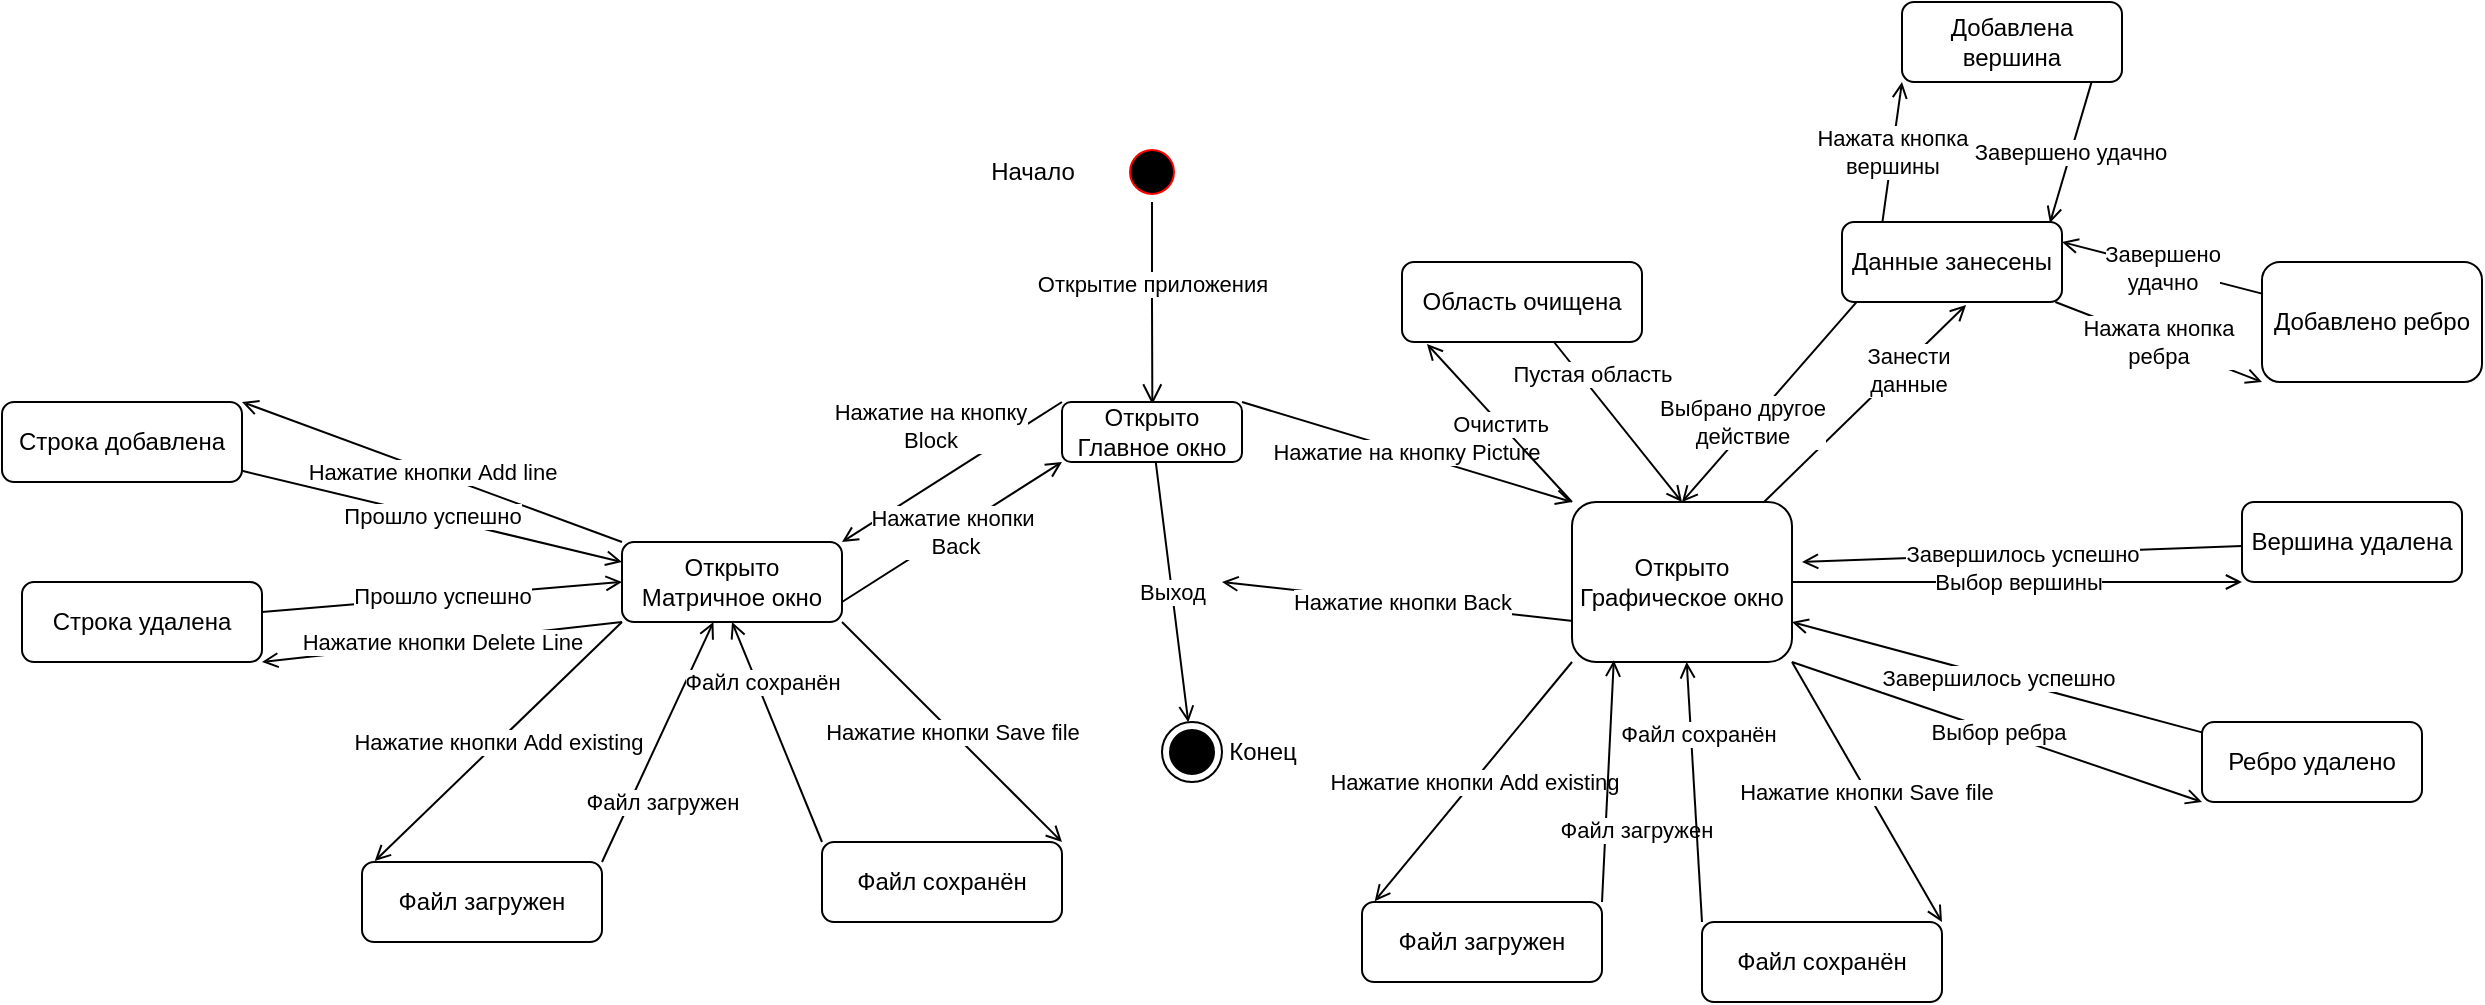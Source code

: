 <mxfile version="20.2.8" type="github"><diagram id="97axSmixwr6T_G8Pf59R" name="Page-1"><mxGraphModel dx="2250" dy="1874" grid="1" gridSize="10" guides="1" tooltips="1" connect="1" arrows="1" fold="1" page="1" pageScale="1" pageWidth="850" pageHeight="1100" math="0" shadow="0"><root><mxCell id="0"/><mxCell id="1" parent="0"/><mxCell id="hmTDp0po6lXCsrwcdMc9-1" value="" style="ellipse;html=1;shape=endState;fillColor=#000000;strokeColor=#000000;" vertex="1" parent="1"><mxGeometry x="220" y="300" width="30" height="30" as="geometry"/></mxCell><mxCell id="hmTDp0po6lXCsrwcdMc9-3" value="" style="ellipse;html=1;shape=startState;fillColor=#000000;strokeColor=#ff0000;" vertex="1" parent="1"><mxGeometry x="200" y="10" width="30" height="30" as="geometry"/></mxCell><mxCell id="hmTDp0po6lXCsrwcdMc9-4" value="Открытие приложения" style="edgeStyle=orthogonalEdgeStyle;html=1;verticalAlign=bottom;endArrow=open;endSize=8;strokeColor=#000000;rounded=0;entryX=0.502;entryY=0.042;entryDx=0;entryDy=0;entryPerimeter=0;" edge="1" source="hmTDp0po6lXCsrwcdMc9-3" parent="1" target="hmTDp0po6lXCsrwcdMc9-8"><mxGeometry relative="1" as="geometry"><mxPoint x="205" y="190" as="targetPoint"/></mxGeometry></mxCell><mxCell id="hmTDp0po6lXCsrwcdMc9-5" value="Начало" style="text;html=1;align=center;verticalAlign=middle;resizable=0;points=[];autosize=1;strokeColor=none;fillColor=none;" vertex="1" parent="1"><mxGeometry x="120" y="10" width="70" height="30" as="geometry"/></mxCell><mxCell id="hmTDp0po6lXCsrwcdMc9-6" value="Конец" style="text;html=1;align=center;verticalAlign=middle;resizable=0;points=[];autosize=1;strokeColor=none;fillColor=none;" vertex="1" parent="1"><mxGeometry x="240" y="300" width="60" height="30" as="geometry"/></mxCell><mxCell id="hmTDp0po6lXCsrwcdMc9-11" value="Нажатие на кнопку Picture" style="edgeStyle=none;rounded=0;orthogonalLoop=1;jettySize=auto;html=1;entryX=0;entryY=0;entryDx=0;entryDy=0;strokeColor=#000000;endArrow=open;endFill=0;exitX=1;exitY=0;exitDx=0;exitDy=0;" edge="1" parent="1" source="hmTDp0po6lXCsrwcdMc9-8" target="hmTDp0po6lXCsrwcdMc9-9"><mxGeometry relative="1" as="geometry"/></mxCell><mxCell id="hmTDp0po6lXCsrwcdMc9-12" value="&lt;div&gt;Нажатие на кнопку &lt;br&gt;&lt;/div&gt;&lt;div&gt;Block&lt;/div&gt;" style="edgeStyle=none;rounded=0;orthogonalLoop=1;jettySize=auto;html=1;entryX=1;entryY=0;entryDx=0;entryDy=0;strokeColor=#000000;endArrow=open;endFill=0;exitX=0;exitY=0;exitDx=0;exitDy=0;" edge="1" parent="1" source="hmTDp0po6lXCsrwcdMc9-8" target="hmTDp0po6lXCsrwcdMc9-10"><mxGeometry x="-0.05" y="-25" relative="1" as="geometry"><mxPoint as="offset"/></mxGeometry></mxCell><mxCell id="hmTDp0po6lXCsrwcdMc9-24" value="Выход" style="edgeStyle=none;rounded=0;orthogonalLoop=1;jettySize=auto;html=1;strokeColor=#000000;endArrow=open;endFill=0;" edge="1" parent="1" source="hmTDp0po6lXCsrwcdMc9-8" target="hmTDp0po6lXCsrwcdMc9-1"><mxGeometry relative="1" as="geometry"/></mxCell><mxCell id="hmTDp0po6lXCsrwcdMc9-8" value="Открыто Главное окно" style="rounded=1;whiteSpace=wrap;html=1;strokeColor=#000000;" vertex="1" parent="1"><mxGeometry x="170" y="140" width="90" height="30" as="geometry"/></mxCell><mxCell id="hmTDp0po6lXCsrwcdMc9-23" value="Нажатие кнопки Back" style="edgeStyle=none;rounded=0;orthogonalLoop=1;jettySize=auto;html=1;strokeColor=#000000;endArrow=open;endFill=0;exitX=0.045;exitY=0.75;exitDx=0;exitDy=0;exitPerimeter=0;" edge="1" parent="1" source="hmTDp0po6lXCsrwcdMc9-9"><mxGeometry relative="1" as="geometry"><mxPoint x="250" y="230" as="targetPoint"/></mxGeometry></mxCell><mxCell id="hmTDp0po6lXCsrwcdMc9-37" value="Очистить" style="edgeStyle=none;rounded=0;orthogonalLoop=1;jettySize=auto;html=1;entryX=0.104;entryY=1.025;entryDx=0;entryDy=0;entryPerimeter=0;strokeColor=#000000;endArrow=open;endFill=0;exitX=0;exitY=0;exitDx=0;exitDy=0;" edge="1" parent="1" source="hmTDp0po6lXCsrwcdMc9-9" target="hmTDp0po6lXCsrwcdMc9-36"><mxGeometry relative="1" as="geometry"/></mxCell><mxCell id="hmTDp0po6lXCsrwcdMc9-40" value="Выбор ребра" style="edgeStyle=none;rounded=0;orthogonalLoop=1;jettySize=auto;html=1;entryX=0;entryY=1;entryDx=0;entryDy=0;strokeColor=#000000;endArrow=open;endFill=0;exitX=1;exitY=1;exitDx=0;exitDy=0;" edge="1" parent="1" source="hmTDp0po6lXCsrwcdMc9-9" target="hmTDp0po6lXCsrwcdMc9-39"><mxGeometry relative="1" as="geometry"/></mxCell><mxCell id="hmTDp0po6lXCsrwcdMc9-49" style="edgeStyle=none;rounded=0;orthogonalLoop=1;jettySize=auto;html=1;entryX=0.564;entryY=1.037;entryDx=0;entryDy=0;strokeColor=#000000;endArrow=open;endFill=0;entryPerimeter=0;" edge="1" parent="1" source="hmTDp0po6lXCsrwcdMc9-9" target="hmTDp0po6lXCsrwcdMc9-47"><mxGeometry relative="1" as="geometry"/></mxCell><mxCell id="hmTDp0po6lXCsrwcdMc9-51" value="&lt;div&gt;Занести &lt;br&gt;&lt;/div&gt;&lt;div&gt;данные&lt;/div&gt;" style="edgeLabel;html=1;align=center;verticalAlign=middle;resizable=0;points=[];" vertex="1" connectable="0" parent="hmTDp0po6lXCsrwcdMc9-49"><mxGeometry x="0.384" y="-3" relative="1" as="geometry"><mxPoint as="offset"/></mxGeometry></mxCell><mxCell id="hmTDp0po6lXCsrwcdMc9-9" value="Открыто Графическое окно" style="rounded=1;whiteSpace=wrap;html=1;strokeColor=#000000;" vertex="1" parent="1"><mxGeometry x="425" y="190" width="110" height="80" as="geometry"/></mxCell><mxCell id="hmTDp0po6lXCsrwcdMc9-17" value="Нажатие кнопки Add line" style="edgeStyle=none;rounded=0;orthogonalLoop=1;jettySize=auto;html=1;entryX=1;entryY=0;entryDx=0;entryDy=0;strokeColor=#000000;endArrow=open;endFill=0;" edge="1" parent="1" source="hmTDp0po6lXCsrwcdMc9-10" target="hmTDp0po6lXCsrwcdMc9-13"><mxGeometry relative="1" as="geometry"><Array as="points"><mxPoint x="-50" y="210"/></Array></mxGeometry></mxCell><mxCell id="hmTDp0po6lXCsrwcdMc9-18" value="Нажатие кнопки Delete Line" style="edgeStyle=none;rounded=0;orthogonalLoop=1;jettySize=auto;html=1;entryX=1;entryY=1;entryDx=0;entryDy=0;strokeColor=#000000;endArrow=open;endFill=0;exitX=0;exitY=1;exitDx=0;exitDy=0;" edge="1" parent="1" source="hmTDp0po6lXCsrwcdMc9-10" target="hmTDp0po6lXCsrwcdMc9-14"><mxGeometry relative="1" as="geometry"/></mxCell><mxCell id="hmTDp0po6lXCsrwcdMc9-19" value="Нажатие кнопки Add existing" style="edgeStyle=none;rounded=0;orthogonalLoop=1;jettySize=auto;html=1;entryX=0.053;entryY=-0.011;entryDx=0;entryDy=0;strokeColor=#000000;endArrow=open;endFill=0;entryPerimeter=0;exitX=0;exitY=1;exitDx=0;exitDy=0;" edge="1" parent="1" source="hmTDp0po6lXCsrwcdMc9-10" target="hmTDp0po6lXCsrwcdMc9-15"><mxGeometry relative="1" as="geometry"/></mxCell><mxCell id="hmTDp0po6lXCsrwcdMc9-20" value="Нажатие кнопки Save file" style="edgeStyle=none;rounded=0;orthogonalLoop=1;jettySize=auto;html=1;entryX=1;entryY=0;entryDx=0;entryDy=0;strokeColor=#000000;endArrow=open;endFill=0;exitX=1;exitY=1;exitDx=0;exitDy=0;" edge="1" parent="1" source="hmTDp0po6lXCsrwcdMc9-10" target="hmTDp0po6lXCsrwcdMc9-16"><mxGeometry relative="1" as="geometry"/></mxCell><mxCell id="hmTDp0po6lXCsrwcdMc9-21" value="&lt;div&gt;Нажатие кнопки&lt;/div&gt;&lt;div&gt;&amp;nbsp;Back&lt;/div&gt;" style="edgeStyle=none;rounded=0;orthogonalLoop=1;jettySize=auto;html=1;entryX=0;entryY=1;entryDx=0;entryDy=0;strokeColor=#000000;endArrow=open;endFill=0;exitX=1;exitY=0.75;exitDx=0;exitDy=0;" edge="1" parent="1" source="hmTDp0po6lXCsrwcdMc9-10" target="hmTDp0po6lXCsrwcdMc9-8"><mxGeometry relative="1" as="geometry"/></mxCell><mxCell id="hmTDp0po6lXCsrwcdMc9-10" value="Открыто Матричное окно" style="rounded=1;whiteSpace=wrap;html=1;strokeColor=#000000;" vertex="1" parent="1"><mxGeometry x="-50" y="210" width="110" height="40" as="geometry"/></mxCell><mxCell id="hmTDp0po6lXCsrwcdMc9-26" value="Прошло успешно" style="edgeStyle=none;rounded=0;orthogonalLoop=1;jettySize=auto;html=1;entryX=0;entryY=0.25;entryDx=0;entryDy=0;strokeColor=#000000;endArrow=open;endFill=0;" edge="1" parent="1" source="hmTDp0po6lXCsrwcdMc9-13" target="hmTDp0po6lXCsrwcdMc9-10"><mxGeometry relative="1" as="geometry"/></mxCell><mxCell id="hmTDp0po6lXCsrwcdMc9-13" value="Строка добавлена" style="rounded=1;whiteSpace=wrap;html=1;strokeColor=#000000;" vertex="1" parent="1"><mxGeometry x="-360" y="140" width="120" height="40" as="geometry"/></mxCell><mxCell id="hmTDp0po6lXCsrwcdMc9-27" value="Прошло успешно" style="edgeStyle=none;rounded=0;orthogonalLoop=1;jettySize=auto;html=1;entryX=0;entryY=0.5;entryDx=0;entryDy=0;strokeColor=#000000;endArrow=open;endFill=0;" edge="1" parent="1" source="hmTDp0po6lXCsrwcdMc9-14" target="hmTDp0po6lXCsrwcdMc9-10"><mxGeometry relative="1" as="geometry"/></mxCell><mxCell id="hmTDp0po6lXCsrwcdMc9-14" value="Строка удалена" style="rounded=1;whiteSpace=wrap;html=1;strokeColor=#000000;" vertex="1" parent="1"><mxGeometry x="-350" y="230" width="120" height="40" as="geometry"/></mxCell><mxCell id="hmTDp0po6lXCsrwcdMc9-29" value="Файл загружен" style="edgeStyle=none;rounded=0;orthogonalLoop=1;jettySize=auto;html=1;strokeColor=#000000;endArrow=open;endFill=0;exitX=1;exitY=0;exitDx=0;exitDy=0;" edge="1" parent="1" source="hmTDp0po6lXCsrwcdMc9-15" target="hmTDp0po6lXCsrwcdMc9-10"><mxGeometry x="-0.398" y="-15" relative="1" as="geometry"><mxPoint as="offset"/></mxGeometry></mxCell><mxCell id="hmTDp0po6lXCsrwcdMc9-15" value="Файл загружен" style="rounded=1;whiteSpace=wrap;html=1;strokeColor=#000000;" vertex="1" parent="1"><mxGeometry x="-180" y="370" width="120" height="40" as="geometry"/></mxCell><mxCell id="hmTDp0po6lXCsrwcdMc9-28" value="Файл сохранён" style="edgeStyle=none;rounded=0;orthogonalLoop=1;jettySize=auto;html=1;strokeColor=#000000;endArrow=open;endFill=0;entryX=0.5;entryY=1;entryDx=0;entryDy=0;exitX=0;exitY=0;exitDx=0;exitDy=0;" edge="1" parent="1" source="hmTDp0po6lXCsrwcdMc9-16" target="hmTDp0po6lXCsrwcdMc9-10"><mxGeometry x="0.437" y="-3" relative="1" as="geometry"><mxPoint x="90" y="330" as="targetPoint"/><mxPoint as="offset"/></mxGeometry></mxCell><mxCell id="hmTDp0po6lXCsrwcdMc9-16" value="Файл сохранён" style="rounded=1;whiteSpace=wrap;html=1;strokeColor=#000000;" vertex="1" parent="1"><mxGeometry x="50" y="360" width="120" height="40" as="geometry"/></mxCell><mxCell id="hmTDp0po6lXCsrwcdMc9-30" value="Нажатие кнопки Add existing" style="edgeStyle=none;rounded=0;orthogonalLoop=1;jettySize=auto;html=1;entryX=0.053;entryY=-0.011;entryDx=0;entryDy=0;strokeColor=#000000;endArrow=open;endFill=0;entryPerimeter=0;exitX=0;exitY=1;exitDx=0;exitDy=0;" edge="1" parent="1" target="hmTDp0po6lXCsrwcdMc9-33" source="hmTDp0po6lXCsrwcdMc9-9"><mxGeometry relative="1" as="geometry"><mxPoint x="450" y="270" as="sourcePoint"/></mxGeometry></mxCell><mxCell id="hmTDp0po6lXCsrwcdMc9-31" value="Нажатие кнопки Save file" style="edgeStyle=none;rounded=0;orthogonalLoop=1;jettySize=auto;html=1;entryX=1;entryY=0;entryDx=0;entryDy=0;strokeColor=#000000;endArrow=open;endFill=0;exitX=1;exitY=1;exitDx=0;exitDy=0;" edge="1" parent="1" target="hmTDp0po6lXCsrwcdMc9-35" source="hmTDp0po6lXCsrwcdMc9-9"><mxGeometry relative="1" as="geometry"><mxPoint x="560" y="270" as="sourcePoint"/></mxGeometry></mxCell><mxCell id="hmTDp0po6lXCsrwcdMc9-32" value="Файл загружен" style="edgeStyle=none;rounded=0;orthogonalLoop=1;jettySize=auto;html=1;strokeColor=#000000;endArrow=open;endFill=0;exitX=1;exitY=0;exitDx=0;exitDy=0;entryX=0.19;entryY=0.989;entryDx=0;entryDy=0;entryPerimeter=0;" edge="1" parent="1" source="hmTDp0po6lXCsrwcdMc9-33" target="hmTDp0po6lXCsrwcdMc9-9"><mxGeometry x="-0.398" y="-15" relative="1" as="geometry"><mxPoint x="495.714" y="270" as="targetPoint"/><mxPoint as="offset"/></mxGeometry></mxCell><mxCell id="hmTDp0po6lXCsrwcdMc9-33" value="Файл загружен" style="rounded=1;whiteSpace=wrap;html=1;strokeColor=#000000;" vertex="1" parent="1"><mxGeometry x="320" y="390" width="120" height="40" as="geometry"/></mxCell><mxCell id="hmTDp0po6lXCsrwcdMc9-34" value="Файл сохранён" style="edgeStyle=none;rounded=0;orthogonalLoop=1;jettySize=auto;html=1;strokeColor=#000000;endArrow=open;endFill=0;exitX=0;exitY=0;exitDx=0;exitDy=0;" edge="1" parent="1" source="hmTDp0po6lXCsrwcdMc9-35" target="hmTDp0po6lXCsrwcdMc9-9"><mxGeometry x="0.437" y="-3" relative="1" as="geometry"><mxPoint x="505" y="270" as="targetPoint"/><mxPoint as="offset"/></mxGeometry></mxCell><mxCell id="hmTDp0po6lXCsrwcdMc9-35" value="Файл сохранён" style="rounded=1;whiteSpace=wrap;html=1;strokeColor=#000000;" vertex="1" parent="1"><mxGeometry x="490" y="400" width="120" height="40" as="geometry"/></mxCell><mxCell id="hmTDp0po6lXCsrwcdMc9-38" value="Пустая область" style="edgeStyle=none;rounded=0;orthogonalLoop=1;jettySize=auto;html=1;entryX=0.5;entryY=0;entryDx=0;entryDy=0;strokeColor=#000000;endArrow=open;endFill=0;" edge="1" parent="1" source="hmTDp0po6lXCsrwcdMc9-36" target="hmTDp0po6lXCsrwcdMc9-9"><mxGeometry x="-0.517" y="5" relative="1" as="geometry"><mxPoint as="offset"/></mxGeometry></mxCell><mxCell id="hmTDp0po6lXCsrwcdMc9-36" value="Область очищена" style="rounded=1;whiteSpace=wrap;html=1;strokeColor=#000000;" vertex="1" parent="1"><mxGeometry x="340" y="70" width="120" height="40" as="geometry"/></mxCell><mxCell id="hmTDp0po6lXCsrwcdMc9-41" value="Завершилось успешно" style="edgeStyle=none;rounded=0;orthogonalLoop=1;jettySize=auto;html=1;entryX=1;entryY=0.75;entryDx=0;entryDy=0;strokeColor=#000000;endArrow=open;endFill=0;" edge="1" parent="1" source="hmTDp0po6lXCsrwcdMc9-39" target="hmTDp0po6lXCsrwcdMc9-9"><mxGeometry relative="1" as="geometry"/></mxCell><mxCell id="hmTDp0po6lXCsrwcdMc9-39" value="Ребро удалено" style="rounded=1;whiteSpace=wrap;html=1;strokeColor=#000000;" vertex="1" parent="1"><mxGeometry x="740" y="300" width="110" height="40" as="geometry"/></mxCell><mxCell id="hmTDp0po6lXCsrwcdMc9-43" value="Выбор вершины" style="edgeStyle=none;rounded=0;orthogonalLoop=1;jettySize=auto;html=1;entryX=0;entryY=1;entryDx=0;entryDy=0;strokeColor=#000000;endArrow=open;endFill=0;exitX=1;exitY=0.5;exitDx=0;exitDy=0;" edge="1" parent="1" target="hmTDp0po6lXCsrwcdMc9-45" source="hmTDp0po6lXCsrwcdMc9-9"><mxGeometry relative="1" as="geometry"><mxPoint x="570" y="130" as="sourcePoint"/></mxGeometry></mxCell><mxCell id="hmTDp0po6lXCsrwcdMc9-44" value="Завершилось успешно" style="edgeStyle=none;rounded=0;orthogonalLoop=1;jettySize=auto;html=1;strokeColor=#000000;endArrow=open;endFill=0;" edge="1" parent="1" source="hmTDp0po6lXCsrwcdMc9-45"><mxGeometry relative="1" as="geometry"><mxPoint x="540" y="220" as="targetPoint"/></mxGeometry></mxCell><mxCell id="hmTDp0po6lXCsrwcdMc9-45" value="Вершина удалена" style="rounded=1;whiteSpace=wrap;html=1;strokeColor=#000000;" vertex="1" parent="1"><mxGeometry x="760" y="190" width="110" height="40" as="geometry"/></mxCell><mxCell id="hmTDp0po6lXCsrwcdMc9-48" value="&lt;div&gt;Выбрано другое &lt;br&gt;&lt;/div&gt;&lt;div&gt;действие&lt;/div&gt;" style="edgeStyle=none;rounded=0;orthogonalLoop=1;jettySize=auto;html=1;entryX=0.5;entryY=0;entryDx=0;entryDy=0;strokeColor=#000000;endArrow=open;endFill=0;exitX=0.066;exitY=1.001;exitDx=0;exitDy=0;exitPerimeter=0;" edge="1" parent="1" source="hmTDp0po6lXCsrwcdMc9-47" target="hmTDp0po6lXCsrwcdMc9-9"><mxGeometry x="0.248" y="-4" relative="1" as="geometry"><mxPoint as="offset"/></mxGeometry></mxCell><mxCell id="hmTDp0po6lXCsrwcdMc9-55" value="&lt;div&gt;Нажата кнопка &lt;br&gt;&lt;/div&gt;&lt;div&gt;ребра&lt;/div&gt;" style="edgeStyle=none;rounded=0;orthogonalLoop=1;jettySize=auto;html=1;entryX=0;entryY=1;entryDx=0;entryDy=0;strokeColor=#000000;endArrow=open;endFill=0;" edge="1" parent="1" source="hmTDp0po6lXCsrwcdMc9-47" target="hmTDp0po6lXCsrwcdMc9-54"><mxGeometry relative="1" as="geometry"/></mxCell><mxCell id="hmTDp0po6lXCsrwcdMc9-58" value="&lt;div&gt;Нажата кнопка &lt;br&gt;&lt;/div&gt;&lt;div&gt;вершины&lt;/div&gt;" style="edgeStyle=none;rounded=0;orthogonalLoop=1;jettySize=auto;html=1;strokeColor=#000000;endArrow=open;endFill=0;exitX=0.183;exitY=0.013;exitDx=0;exitDy=0;exitPerimeter=0;entryX=0;entryY=1;entryDx=0;entryDy=0;" edge="1" parent="1" source="hmTDp0po6lXCsrwcdMc9-47" target="hmTDp0po6lXCsrwcdMc9-53"><mxGeometry relative="1" as="geometry"/></mxCell><mxCell id="hmTDp0po6lXCsrwcdMc9-47" value="Данные занесены" style="rounded=1;whiteSpace=wrap;html=1;strokeColor=#000000;" vertex="1" parent="1"><mxGeometry x="560" y="50" width="110" height="40" as="geometry"/></mxCell><mxCell id="hmTDp0po6lXCsrwcdMc9-57" value="Завершено удачно" style="edgeStyle=none;rounded=0;orthogonalLoop=1;jettySize=auto;html=1;entryX=0.945;entryY=0.013;entryDx=0;entryDy=0;entryPerimeter=0;strokeColor=#000000;endArrow=open;endFill=0;exitX=0.863;exitY=0.989;exitDx=0;exitDy=0;exitPerimeter=0;" edge="1" parent="1" source="hmTDp0po6lXCsrwcdMc9-53" target="hmTDp0po6lXCsrwcdMc9-47"><mxGeometry relative="1" as="geometry"/></mxCell><mxCell id="hmTDp0po6lXCsrwcdMc9-53" value="Добавлена вершина" style="rounded=1;whiteSpace=wrap;html=1;strokeColor=#000000;" vertex="1" parent="1"><mxGeometry x="590" y="-60" width="110" height="40" as="geometry"/></mxCell><mxCell id="hmTDp0po6lXCsrwcdMc9-56" value="&lt;div&gt;Завершено &lt;br&gt;&lt;/div&gt;&lt;div&gt;удачно&lt;/div&gt;" style="edgeStyle=none;rounded=0;orthogonalLoop=1;jettySize=auto;html=1;entryX=1;entryY=0.25;entryDx=0;entryDy=0;strokeColor=#000000;endArrow=open;endFill=0;" edge="1" parent="1" source="hmTDp0po6lXCsrwcdMc9-54" target="hmTDp0po6lXCsrwcdMc9-47"><mxGeometry relative="1" as="geometry"/></mxCell><mxCell id="hmTDp0po6lXCsrwcdMc9-54" value="Добавлено ребро" style="rounded=1;whiteSpace=wrap;html=1;strokeColor=#000000;" vertex="1" parent="1"><mxGeometry x="770" y="70" width="110" height="60" as="geometry"/></mxCell></root></mxGraphModel></diagram></mxfile>